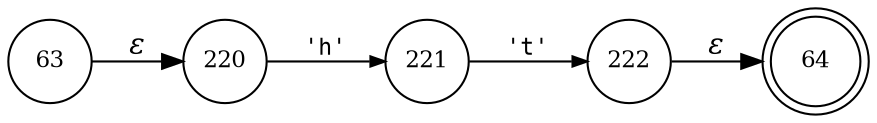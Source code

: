 digraph ATN {
rankdir=LR;
s64[fontsize=11, label="64", shape=doublecircle, fixedsize=true, width=.6];
s220[fontsize=11,label="220", shape=circle, fixedsize=true, width=.55, peripheries=1];
s221[fontsize=11,label="221", shape=circle, fixedsize=true, width=.55, peripheries=1];
s222[fontsize=11,label="222", shape=circle, fixedsize=true, width=.55, peripheries=1];
s63[fontsize=11,label="63", shape=circle, fixedsize=true, width=.55, peripheries=1];
s63 -> s220 [fontname="Times-Italic", label="&epsilon;"];
s220 -> s221 [fontsize=11, fontname="Courier", arrowsize=.7, label = "'h'", arrowhead = normal];
s221 -> s222 [fontsize=11, fontname="Courier", arrowsize=.7, label = "'t'", arrowhead = normal];
s222 -> s64 [fontname="Times-Italic", label="&epsilon;"];
}